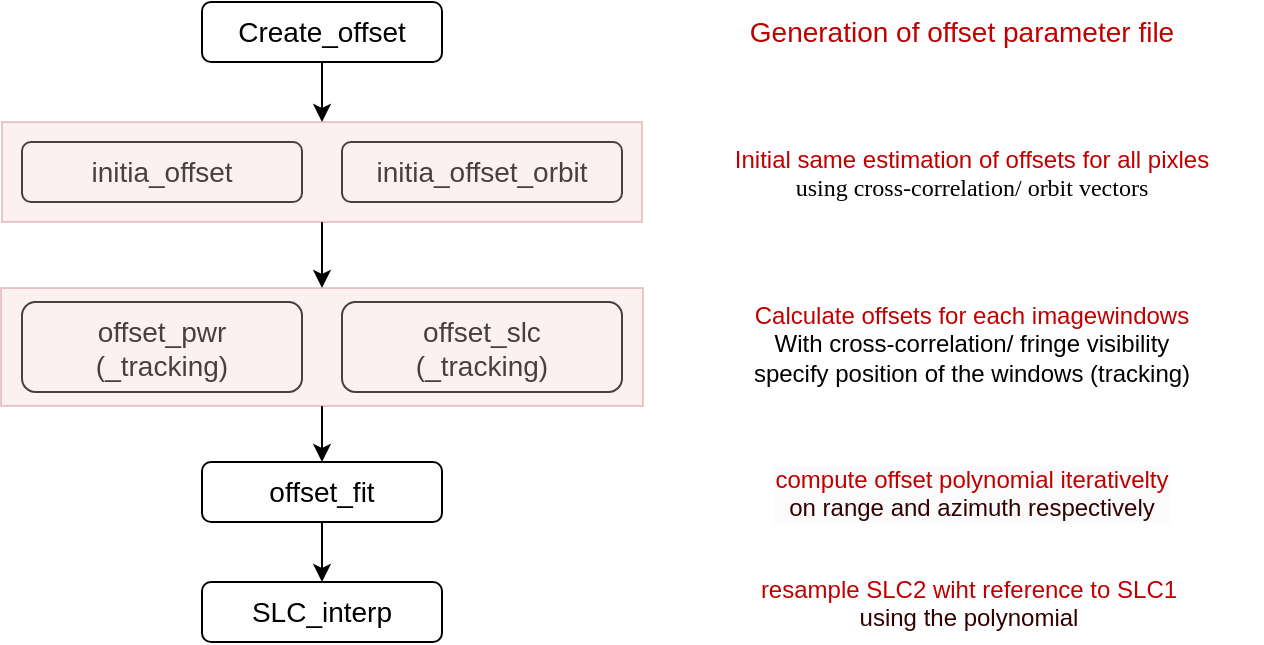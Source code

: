<mxfile version="24.2.1" type="github">
  <diagram name="第 1 页" id="VFYnRgWjaz1VF4FwcoZw">
    <mxGraphModel dx="1302" dy="715" grid="1" gridSize="10" guides="1" tooltips="1" connect="1" arrows="1" fold="1" page="1" pageScale="1" pageWidth="827" pageHeight="1169" math="0" shadow="0">
      <root>
        <mxCell id="0" />
        <mxCell id="1" parent="0" />
        <mxCell id="UO7SThNuFkfZIsemxCIS-8" value="" style="edgeStyle=orthogonalEdgeStyle;rounded=0;orthogonalLoop=1;jettySize=auto;html=1;fontSize=14;" edge="1" parent="1" source="UO7SThNuFkfZIsemxCIS-1" target="UO7SThNuFkfZIsemxCIS-7">
          <mxGeometry relative="1" as="geometry" />
        </mxCell>
        <mxCell id="UO7SThNuFkfZIsemxCIS-1" value="&lt;font style=&quot;font-size: 14px;&quot;&gt;Create_offset&lt;/font&gt;" style="rounded=1;whiteSpace=wrap;html=1;fontSize=14;" vertex="1" parent="1">
          <mxGeometry x="120" y="240" width="120" height="30" as="geometry" />
        </mxCell>
        <mxCell id="UO7SThNuFkfZIsemxCIS-2" value="&lt;span style=&quot;font-size: 14px;&quot;&gt;initia_offset&lt;/span&gt;" style="rounded=1;whiteSpace=wrap;html=1;fontSize=14;" vertex="1" parent="1">
          <mxGeometry x="30" y="310" width="140" height="30" as="geometry" />
        </mxCell>
        <mxCell id="UO7SThNuFkfZIsemxCIS-3" value="&lt;span style=&quot;font-size: 14px;&quot;&gt;offset_pwr&lt;/span&gt;&lt;div style=&quot;font-size: 14px;&quot;&gt;&lt;span style=&quot;font-size: 14px;&quot;&gt;(_tracking)&lt;/span&gt;&lt;/div&gt;" style="rounded=1;whiteSpace=wrap;html=1;fontSize=14;" vertex="1" parent="1">
          <mxGeometry x="30" y="390" width="140" height="45" as="geometry" />
        </mxCell>
        <mxCell id="UO7SThNuFkfZIsemxCIS-4" value="&lt;span style=&quot;font-size: 14px;&quot;&gt;initia_offset_orbit&lt;/span&gt;" style="rounded=1;whiteSpace=wrap;html=1;fontSize=14;" vertex="1" parent="1">
          <mxGeometry x="190" y="310" width="140" height="30" as="geometry" />
        </mxCell>
        <mxCell id="UO7SThNuFkfZIsemxCIS-5" value="&lt;font style=&quot;font-size: 14px;&quot;&gt;offset_slc&lt;/font&gt;&lt;div style=&quot;font-size: 14px;&quot;&gt;&lt;font style=&quot;font-size: 14px;&quot;&gt;(_tracking)&lt;/font&gt;&lt;/div&gt;" style="rounded=1;whiteSpace=wrap;html=1;fontSize=14;" vertex="1" parent="1">
          <mxGeometry x="190" y="390" width="140" height="45" as="geometry" />
        </mxCell>
        <mxCell id="UO7SThNuFkfZIsemxCIS-12" value="" style="edgeStyle=orthogonalEdgeStyle;rounded=0;orthogonalLoop=1;jettySize=auto;html=1;" edge="1" parent="1" source="UO7SThNuFkfZIsemxCIS-7" target="UO7SThNuFkfZIsemxCIS-10">
          <mxGeometry relative="1" as="geometry" />
        </mxCell>
        <mxCell id="UO7SThNuFkfZIsemxCIS-7" value="" style="rounded=0;whiteSpace=wrap;html=1;fillColor=#f8cecc;strokeColor=#b85450;opacity=30;fontSize=14;" vertex="1" parent="1">
          <mxGeometry x="20" y="300" width="320" height="50" as="geometry" />
        </mxCell>
        <mxCell id="UO7SThNuFkfZIsemxCIS-17" value="" style="edgeStyle=orthogonalEdgeStyle;rounded=0;orthogonalLoop=1;jettySize=auto;html=1;" edge="1" parent="1" source="UO7SThNuFkfZIsemxCIS-10" target="UO7SThNuFkfZIsemxCIS-13">
          <mxGeometry relative="1" as="geometry" />
        </mxCell>
        <mxCell id="UO7SThNuFkfZIsemxCIS-10" value="" style="rounded=0;whiteSpace=wrap;html=1;fillColor=#f8cecc;strokeColor=#b85450;opacity=30;fontSize=14;" vertex="1" parent="1">
          <mxGeometry x="19.5" y="383" width="321" height="59" as="geometry" />
        </mxCell>
        <mxCell id="UO7SThNuFkfZIsemxCIS-28" value="" style="edgeStyle=orthogonalEdgeStyle;rounded=0;orthogonalLoop=1;jettySize=auto;html=1;" edge="1" parent="1" source="UO7SThNuFkfZIsemxCIS-13" target="UO7SThNuFkfZIsemxCIS-22">
          <mxGeometry relative="1" as="geometry" />
        </mxCell>
        <mxCell id="UO7SThNuFkfZIsemxCIS-13" value="&lt;font style=&quot;font-size: 14px;&quot;&gt;offset_fit&lt;/font&gt;" style="rounded=1;whiteSpace=wrap;html=1;fontSize=14;" vertex="1" parent="1">
          <mxGeometry x="120" y="470" width="120" height="30" as="geometry" />
        </mxCell>
        <mxCell id="UO7SThNuFkfZIsemxCIS-14" value="&lt;p style=&quot;language:en-CH;margin-top:0pt;margin-bottom:0pt;margin-left:0in;&lt;br/&gt;text-align:left;direction:ltr;unicode-bidi:embed;mso-line-break-override:none;&lt;br/&gt;word-break:normal;punctuation-wrap:hanging&quot;&gt;&lt;span style=&quot;color: rgb(192, 0, 0); font-weight: normal; font-style: normal; vertical-align: baseline;&quot;&gt;&lt;font style=&quot;font-size: 14px;&quot;&gt;Generation of offset parameter file&lt;/font&gt;&lt;/span&gt;&lt;/p&gt;" style="text;whiteSpace=wrap;html=1;align=center;" vertex="1" parent="1">
          <mxGeometry x="350" y="240" width="300" height="30" as="geometry" />
        </mxCell>
        <mxCell id="UO7SThNuFkfZIsemxCIS-15" value="&lt;p style=&quot;margin-top: 0pt; margin-bottom: 0pt; margin-left: 0in; direction: ltr; unicode-bidi: embed; word-break: normal;&quot;&gt;&lt;font face=&quot;Helvetica&quot; style=&quot;font-size: 12px;&quot;&gt;&lt;font color=&quot;#c00000&quot;&gt;Initial same estimation of offsets for all pixles&lt;/font&gt;&lt;br&gt;&lt;/font&gt;&lt;/p&gt;&lt;p style=&quot;margin-top: 0pt; margin-bottom: 0pt; margin-left: 0in; direction: ltr; unicode-bidi: embed; word-break: normal;&quot;&gt;&lt;span style=&quot;color: black;&quot;&gt;&lt;font face=&quot;V_lDkOHhxB9C8dfyVclu&quot; style=&quot;font-size: 12px;&quot;&gt;using cross-correlation/ orbit vectors &lt;/font&gt;&lt;/span&gt;&lt;/p&gt;" style="text;whiteSpace=wrap;html=1;align=center;" vertex="1" parent="1">
          <mxGeometry x="360" y="305" width="290" height="40" as="geometry" />
        </mxCell>
        <mxCell id="UO7SThNuFkfZIsemxCIS-16" value="&lt;p style=&quot;margin-top: 0pt; margin-bottom: 0pt; margin-left: 0in; direction: ltr; unicode-bidi: embed; word-break: normal;&quot;&gt;&lt;span style=&quot;color: rgb(192, 0, 0);&quot;&gt;&lt;font style=&quot;font-size: 12px;&quot;&gt;Calculate offsets for each imagewindows &lt;/font&gt;&lt;/span&gt;&lt;/p&gt;&lt;p style=&quot;margin-top: 0pt; margin-bottom: 0pt; margin-left: 0in; direction: ltr; unicode-bidi: embed; word-break: normal;&quot;&gt;&lt;span style=&quot;color: black;&quot;&gt;&lt;font style=&quot;font-size: 12px;&quot;&gt;With cross-correlation/ fringe visibility&lt;/font&gt;&lt;/span&gt;&lt;/p&gt;&lt;p style=&quot;margin-top: 0pt; margin-bottom: 0pt; margin-left: 0in; direction: ltr; unicode-bidi: embed; word-break: normal;&quot;&gt;&lt;font face=&quot;Helvetica&quot; style=&quot;font-size: 12px;&quot;&gt;&lt;span style=&quot;color: black;&quot;&gt;specify position of the &lt;/span&gt;windows (tracking)&lt;/font&gt;&lt;/p&gt;" style="text;whiteSpace=wrap;html=1;align=center;" vertex="1" parent="1">
          <mxGeometry x="360" y="382.5" width="290" height="60" as="geometry" />
        </mxCell>
        <mxCell id="UO7SThNuFkfZIsemxCIS-18" value="&lt;p style=&quot;forced-color-adjust: none; font-family: Helvetica; font-size: 12px; font-style: normal; font-variant-ligatures: normal; font-variant-caps: normal; font-weight: 400; letter-spacing: normal; orphans: 2; text-indent: 0px; text-transform: none; widows: 2; word-spacing: 0px; -webkit-text-stroke-width: 0px; white-space: normal; background-color: rgb(251, 251, 251); text-decoration-thickness: initial; text-decoration-style: initial; text-decoration-color: initial; margin-top: 0pt; margin-bottom: 0pt; margin-left: 0in; direction: ltr; unicode-bidi: embed; word-break: normal;&quot;&gt;&lt;font color=&quot;#c00000&quot;&gt;compute offset polynomial iterativelty &lt;/font&gt;&lt;font color=&quot;#330000&quot;&gt;on range and azimuth respectively&lt;/font&gt;&lt;/p&gt;" style="text;whiteSpace=wrap;html=1;align=center;" vertex="1" parent="1">
          <mxGeometry x="405" y="465" width="200" height="40" as="geometry" />
        </mxCell>
        <mxCell id="UO7SThNuFkfZIsemxCIS-22" value="SLC_interp" style="rounded=1;whiteSpace=wrap;html=1;fontSize=14;" vertex="1" parent="1">
          <mxGeometry x="120" y="530" width="120" height="30" as="geometry" />
        </mxCell>
        <mxCell id="UO7SThNuFkfZIsemxCIS-26" value="&lt;div style=&quot;text-align: center;&quot;&gt;&lt;font color=&quot;#c00000&quot;&gt;resample SLC2 wiht reference to SLC1 &lt;/font&gt;&lt;font color=&quot;#330000&quot;&gt;using the polynomial&lt;/font&gt;&lt;/div&gt;" style="text;whiteSpace=wrap;html=1;" vertex="1" parent="1">
          <mxGeometry x="385" y="520" width="235" height="40" as="geometry" />
        </mxCell>
      </root>
    </mxGraphModel>
  </diagram>
</mxfile>

